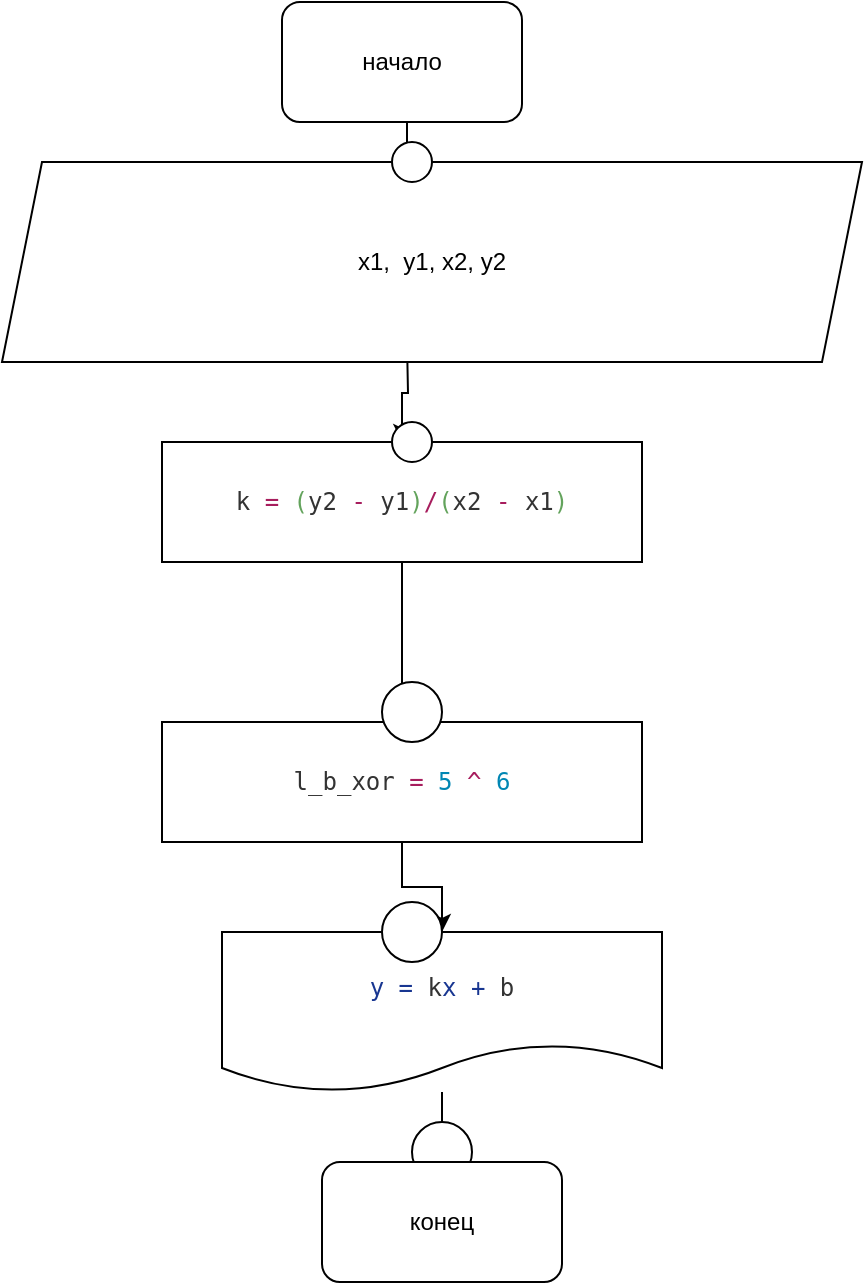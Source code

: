 <mxfile version="17.4.2" type="device"><diagram id="_6ty7ais7s_YJlyO94UW" name="Page-1"><mxGraphModel dx="868" dy="393" grid="1" gridSize="10" guides="1" tooltips="1" connect="1" arrows="1" fold="1" page="1" pageScale="1" pageWidth="827" pageHeight="1169" math="0" shadow="0"><root><mxCell id="0"/><mxCell id="1" parent="0"/><mxCell id="rN6mDpCtCXggrvxoOlsf-1" value="&lt;font style=&quot;vertical-align: inherit&quot;&gt;&lt;font style=&quot;vertical-align: inherit&quot;&gt;начало&lt;/font&gt;&lt;/font&gt;" style="rounded=1;whiteSpace=wrap;html=1;" vertex="1" parent="1"><mxGeometry x="320" y="40" width="120" height="60" as="geometry"/></mxCell><mxCell id="rN6mDpCtCXggrvxoOlsf-14" style="edgeStyle=orthogonalEdgeStyle;rounded=0;orthogonalLoop=1;jettySize=auto;html=1;entryX=0.5;entryY=0;entryDx=0;entryDy=0;" edge="1" parent="1" target="rN6mDpCtCXggrvxoOlsf-13"><mxGeometry relative="1" as="geometry"><mxPoint x="382.5" y="210" as="sourcePoint"/></mxGeometry></mxCell><mxCell id="rN6mDpCtCXggrvxoOlsf-41" style="edgeStyle=orthogonalEdgeStyle;rounded=0;orthogonalLoop=1;jettySize=auto;html=1;exitX=0.5;exitY=1;exitDx=0;exitDy=0;entryX=0.5;entryY=0;entryDx=0;entryDy=0;" edge="1" parent="1" source="rN6mDpCtCXggrvxoOlsf-13" target="rN6mDpCtCXggrvxoOlsf-15"><mxGeometry relative="1" as="geometry"/></mxCell><mxCell id="rN6mDpCtCXggrvxoOlsf-13" value="&lt;pre style=&quot;background-color: #ffffff ; color: #333333 ; font-family: &amp;#34;jetbrains mono&amp;#34; , monospace ; font-size: 9 8pt&quot;&gt;&lt;pre style=&quot;font-family: &amp;#34;jetbrains mono&amp;#34; , monospace&quot;&gt;k &lt;span style=&quot;color: #a71d5d&quot;&gt;= &lt;/span&gt;&lt;span style=&quot;color: #63a35c&quot;&gt;(&lt;/span&gt;y2 &lt;span style=&quot;color: #a71d5d&quot;&gt;- &lt;/span&gt;y1&lt;span style=&quot;color: #63a35c&quot;&gt;)&lt;/span&gt;&lt;span style=&quot;color: #a71d5d&quot;&gt;/&lt;/span&gt;&lt;span style=&quot;color: #63a35c&quot;&gt;(&lt;/span&gt;x2 &lt;span style=&quot;color: #a71d5d&quot;&gt;- &lt;/span&gt;x1&lt;span style=&quot;color: #63a35c&quot;&gt;)&lt;/span&gt;&lt;/pre&gt;&lt;/pre&gt;" style="rounded=0;whiteSpace=wrap;html=1;" vertex="1" parent="1"><mxGeometry x="260" y="260" width="240" height="60" as="geometry"/></mxCell><mxCell id="rN6mDpCtCXggrvxoOlsf-56" style="edgeStyle=orthogonalEdgeStyle;rounded=0;orthogonalLoop=1;jettySize=auto;html=1;exitX=0.5;exitY=1;exitDx=0;exitDy=0;entryX=0.5;entryY=0;entryDx=0;entryDy=0;" edge="1" parent="1" source="rN6mDpCtCXggrvxoOlsf-15" target="rN6mDpCtCXggrvxoOlsf-55"><mxGeometry relative="1" as="geometry"/></mxCell><mxCell id="rN6mDpCtCXggrvxoOlsf-15" value="&lt;pre style=&quot;background-color: #ffffff ; color: #333333 ; font-family: &amp;#34;jetbrains mono&amp;#34; , monospace ; font-size: 9 8pt&quot;&gt;l_b_xor &lt;span style=&quot;color: #a71d5d&quot;&gt;= &lt;/span&gt;&lt;span style=&quot;color: #0086b3&quot;&gt;5 &lt;/span&gt;&lt;span style=&quot;color: #a71d5d&quot;&gt;^ &lt;/span&gt;&lt;span style=&quot;color: #0086b3&quot;&gt;6&lt;/span&gt;&lt;/pre&gt;" style="rounded=0;whiteSpace=wrap;html=1;" vertex="1" parent="1"><mxGeometry x="260" y="400" width="240" height="60" as="geometry"/></mxCell><mxCell id="rN6mDpCtCXggrvxoOlsf-35" value="" style="edgeStyle=orthogonalEdgeStyle;rounded=0;orthogonalLoop=1;jettySize=auto;html=1;exitX=0.5;exitY=1;exitDx=0;exitDy=0;entryX=0.5;entryY=0;entryDx=0;entryDy=0;endArrow=none;" edge="1" parent="1" source="rN6mDpCtCXggrvxoOlsf-1"><mxGeometry relative="1" as="geometry"><mxPoint x="380" y="100" as="sourcePoint"/><mxPoint x="382.5" y="130" as="targetPoint"/></mxGeometry></mxCell><mxCell id="rN6mDpCtCXggrvxoOlsf-51" value="x1,&amp;nbsp; y1, x2, y2" style="shape=parallelogram;perimeter=parallelogramPerimeter;whiteSpace=wrap;html=1;fixedSize=1;" vertex="1" parent="1"><mxGeometry x="180" y="120" width="430" height="100" as="geometry"/></mxCell><mxCell id="rN6mDpCtCXggrvxoOlsf-52" value="" style="ellipse;whiteSpace=wrap;html=1;aspect=fixed;" vertex="1" parent="1"><mxGeometry x="375" y="110" width="20" height="20" as="geometry"/></mxCell><mxCell id="rN6mDpCtCXggrvxoOlsf-53" value="" style="ellipse;whiteSpace=wrap;html=1;aspect=fixed;" vertex="1" parent="1"><mxGeometry x="375" y="250" width="20" height="20" as="geometry"/></mxCell><mxCell id="rN6mDpCtCXggrvxoOlsf-54" value="" style="ellipse;whiteSpace=wrap;html=1;aspect=fixed;" vertex="1" parent="1"><mxGeometry x="370" y="380" width="30" height="30" as="geometry"/></mxCell><mxCell id="rN6mDpCtCXggrvxoOlsf-61" value="" style="edgeStyle=orthogonalEdgeStyle;rounded=0;orthogonalLoop=1;jettySize=auto;html=1;" edge="1" parent="1" source="rN6mDpCtCXggrvxoOlsf-55" target="rN6mDpCtCXggrvxoOlsf-60"><mxGeometry relative="1" as="geometry"/></mxCell><mxCell id="rN6mDpCtCXggrvxoOlsf-55" value="&lt;pre style=&quot;background-color: #ffffff ; color: #333333 ; font-family: &amp;#34;jetbrains mono&amp;#34; , monospace ; font-size: 9 8pt&quot;&gt;&lt;span style=&quot;color: #183691&quot;&gt;y = &lt;/span&gt;k&lt;span style=&quot;color: #183691&quot;&gt;x + &lt;/span&gt;b&lt;/pre&gt;" style="shape=document;whiteSpace=wrap;html=1;boundedLbl=1;" vertex="1" parent="1"><mxGeometry x="290" y="505" width="220" height="80" as="geometry"/></mxCell><mxCell id="rN6mDpCtCXggrvxoOlsf-57" value="" style="ellipse;whiteSpace=wrap;html=1;aspect=fixed;" vertex="1" parent="1"><mxGeometry x="370" y="490" width="30" height="30" as="geometry"/></mxCell><mxCell id="rN6mDpCtCXggrvxoOlsf-59" value="" style="ellipse;whiteSpace=wrap;html=1;aspect=fixed;" vertex="1" parent="1"><mxGeometry x="385" y="600" width="30" height="30" as="geometry"/></mxCell><mxCell id="rN6mDpCtCXggrvxoOlsf-60" value="конец" style="rounded=1;whiteSpace=wrap;html=1;" vertex="1" parent="1"><mxGeometry x="340" y="620" width="120" height="60" as="geometry"/></mxCell></root></mxGraphModel></diagram></mxfile>